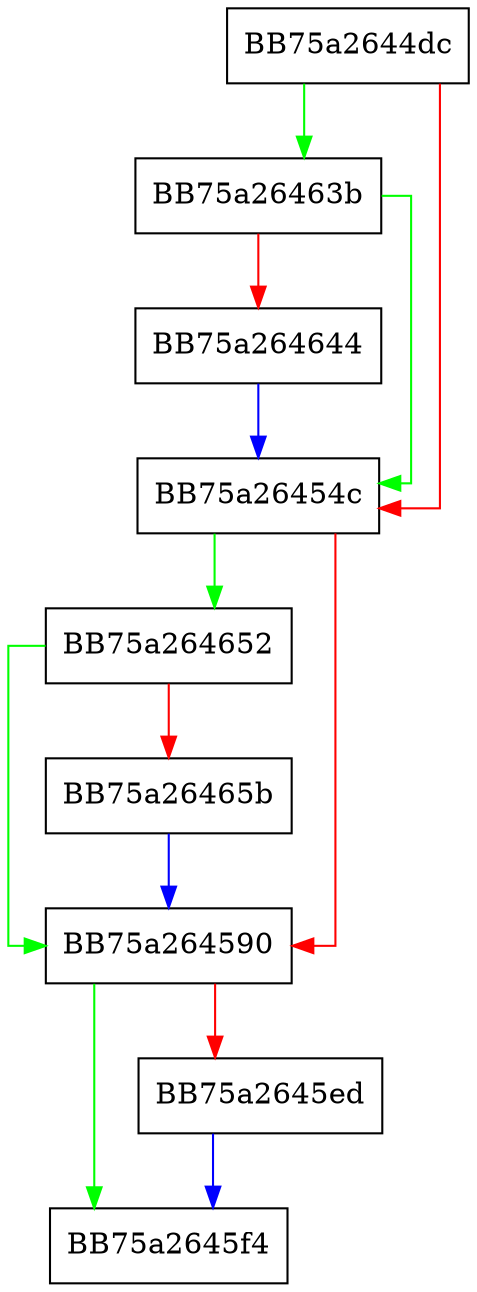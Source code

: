 digraph runpack_from_mem_to_mem2 {
  node [shape="box"];
  graph [splines=ortho];
  BB75a2644dc -> BB75a26463b [color="green"];
  BB75a2644dc -> BB75a26454c [color="red"];
  BB75a26454c -> BB75a264652 [color="green"];
  BB75a26454c -> BB75a264590 [color="red"];
  BB75a264590 -> BB75a2645f4 [color="green"];
  BB75a264590 -> BB75a2645ed [color="red"];
  BB75a2645ed -> BB75a2645f4 [color="blue"];
  BB75a26463b -> BB75a26454c [color="green"];
  BB75a26463b -> BB75a264644 [color="red"];
  BB75a264644 -> BB75a26454c [color="blue"];
  BB75a264652 -> BB75a264590 [color="green"];
  BB75a264652 -> BB75a26465b [color="red"];
  BB75a26465b -> BB75a264590 [color="blue"];
}